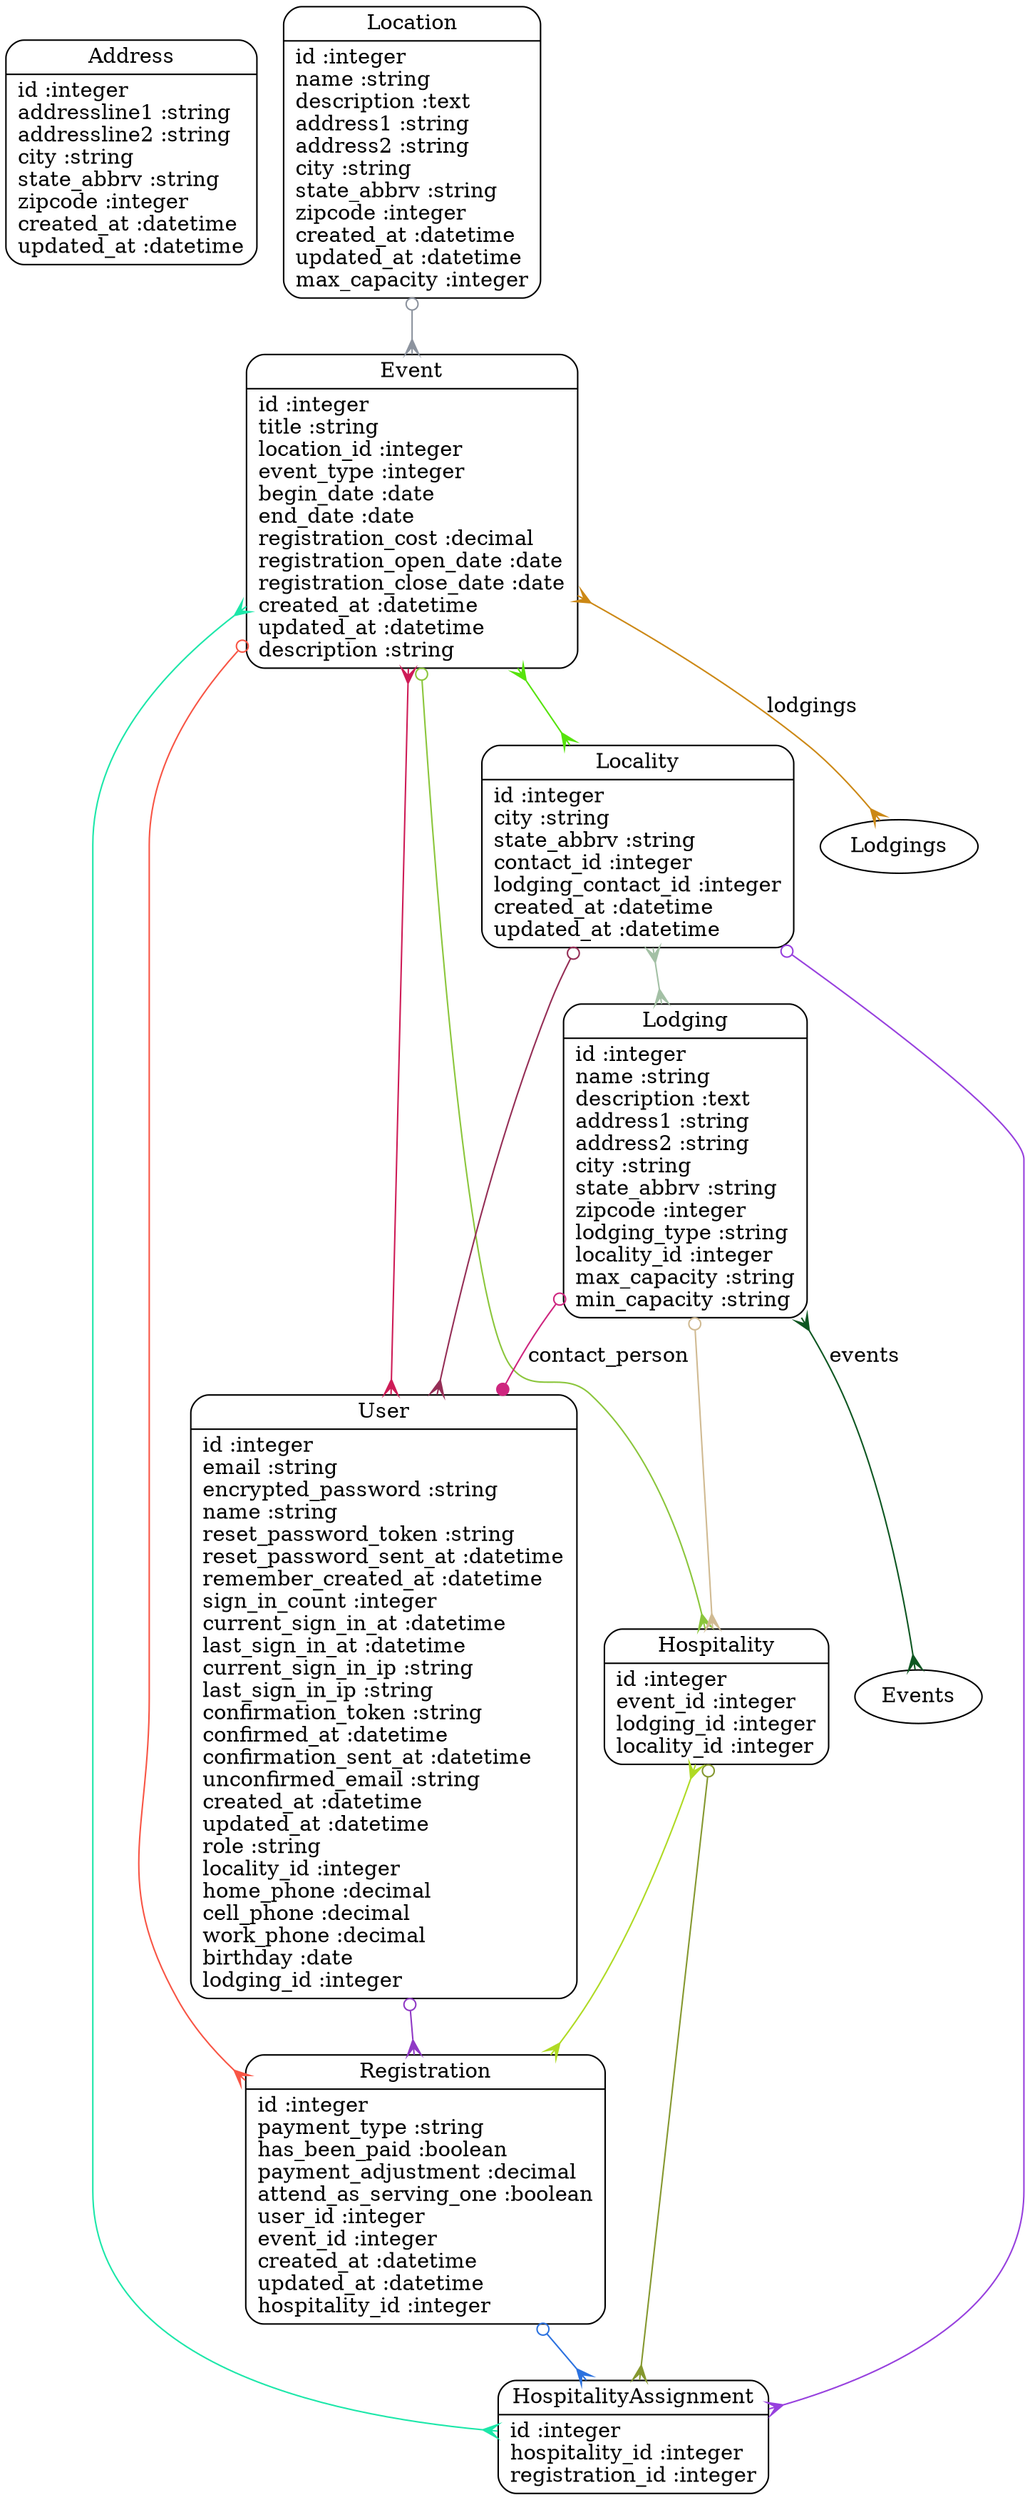 digraph models_diagram {
	graph[overlap=false, splines=true]
	"Address" [shape=Mrecord, label="{Address|id :integer\laddressline1 :string\laddressline2 :string\lcity :string\lstate_abbrv :string\lzipcode :integer\lcreated_at :datetime\lupdated_at :datetime\l}"]
	"Event" [shape=Mrecord, label="{Event|id :integer\ltitle :string\llocation_id :integer\levent_type :integer\lbegin_date :date\lend_date :date\lregistration_cost :decimal\lregistration_open_date :date\lregistration_close_date :date\lcreated_at :datetime\lupdated_at :datetime\ldescription :string\l}"]
	"Hospitality" [shape=Mrecord, label="{Hospitality|id :integer\levent_id :integer\llodging_id :integer\llocality_id :integer\l}"]
	"HospitalityAssignment" [shape=Mrecord, label="{HospitalityAssignment|id :integer\lhospitality_id :integer\lregistration_id :integer\l}"]
	"Locality" [shape=Mrecord, label="{Locality|id :integer\lcity :string\lstate_abbrv :string\lcontact_id :integer\llodging_contact_id :integer\lcreated_at :datetime\lupdated_at :datetime\l}"]
	"Location" [shape=Mrecord, label="{Location|id :integer\lname :string\ldescription :text\laddress1 :string\laddress2 :string\lcity :string\lstate_abbrv :string\lzipcode :integer\lcreated_at :datetime\lupdated_at :datetime\lmax_capacity :integer\l}"]
	"Lodging" [shape=Mrecord, label="{Lodging|id :integer\lname :string\ldescription :text\laddress1 :string\laddress2 :string\lcity :string\lstate_abbrv :string\lzipcode :integer\llodging_type :string\llocality_id :integer\lmax_capacity :string\lmin_capacity :string\l}"]
	"Registration" [shape=Mrecord, label="{Registration|id :integer\lpayment_type :string\lhas_been_paid :boolean\lpayment_adjustment :decimal\lattend_as_serving_one :boolean\luser_id :integer\levent_id :integer\lcreated_at :datetime\lupdated_at :datetime\lhospitality_id :integer\l}"]
	"User" [shape=Mrecord, label="{User|id :integer\lemail :string\lencrypted_password :string\lname :string\lreset_password_token :string\lreset_password_sent_at :datetime\lremember_created_at :datetime\lsign_in_count :integer\lcurrent_sign_in_at :datetime\llast_sign_in_at :datetime\lcurrent_sign_in_ip :string\llast_sign_in_ip :string\lconfirmation_token :string\lconfirmed_at :datetime\lconfirmation_sent_at :datetime\lunconfirmed_email :string\lcreated_at :datetime\lupdated_at :datetime\lrole :string\llocality_id :integer\lhome_phone :decimal\lcell_phone :decimal\lwork_phone :decimal\lbirthday :date\llodging_id :integer\l}"]
	"Event" -> "Registration" [arrowtail=odot, arrowhead=crow, dir=both color="#F85545"]
	"Event" -> "User" [arrowtail=crow, arrowhead=crow, dir=both color="#CE1C57"]
	"Event" -> "Locality" [arrowtail=crow, arrowhead=crow, dir=both color="#56E30C"]
	"Event" -> "Hospitality" [arrowtail=odot, arrowhead=crow, dir=both color="#8BC63C"]
	"Event" -> "Lodgings" [label="lodgings", arrowtail=crow, arrowhead=crow, dir=both color="#CC8815"]
	"Event" -> "HospitalityAssignment" [arrowtail=crow, arrowhead=crow, dir=both color="#1CE7A9"]
	"Hospitality" -> "HospitalityAssignment" [arrowtail=odot, arrowhead=crow, dir=both color="#85982F"]
	"Hospitality" -> "Registration" [arrowtail=crow, arrowhead=crow, dir=both color="#AFDA24"]
	"Locality" -> "User" [arrowtail=odot, arrowhead=crow, dir=both color="#952E56"]
	"Locality" -> "HospitalityAssignment" [arrowtail=odot, arrowhead=crow, dir=both color="#9740DE"]
	"Locality" -> "Lodging" [arrowtail=crow, arrowhead=crow, dir=both color="#A3C0A5"]
	"Location" -> "Event" [arrowtail=odot, arrowhead=crow, dir=both color="#8C939E"]
	"Lodging" -> "Hospitality" [arrowtail=odot, arrowhead=crow, dir=both color="#D0BA92"]
	"Lodging" -> "Events" [label="events", arrowtail=crow, arrowhead=crow, dir=both color="#0E5722"]
	"Lodging" -> "User" [label="contact_person", arrowtail=odot, arrowhead=dot, dir=both color="#CE267F"]
	"Registration" -> "HospitalityAssignment" [arrowtail=odot, arrowhead=crow, dir=both color="#2C72DF"]
	"User" -> "Registration" [arrowtail=odot, arrowhead=crow, dir=both color="#9039C5"]
}

